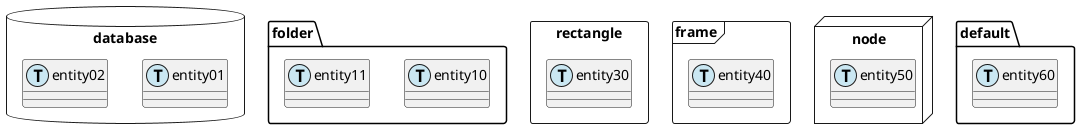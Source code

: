 @startuml group
!define TRANSACTION CAE7F2

package database <<Database>> {
  entity entity01 <<T,TRANSACTION>> {
   'ここの項目を書く
  }
  entity entity02 <<T,TRANSACTION>> {
   'ここの項目を書く
  }
}

package folder <<folder>> {
  entity entity10 <<T,TRANSACTION>>{}
  entity entity11 <<T,TRANSACTION>>{}
}

package rectangle <<rectangle>> {
  entity entity30 <<T,TRANSACTION>>{}
}

package frame <<frame>> {
  entity entity40 <<T,TRANSACTION>>{}
}

package node <<node>> {
  entity entity50 <<T,TRANSACTION>>{}
}

package default {
  entity entity60 <<T,TRANSACTION>>{}
}

@enduml

